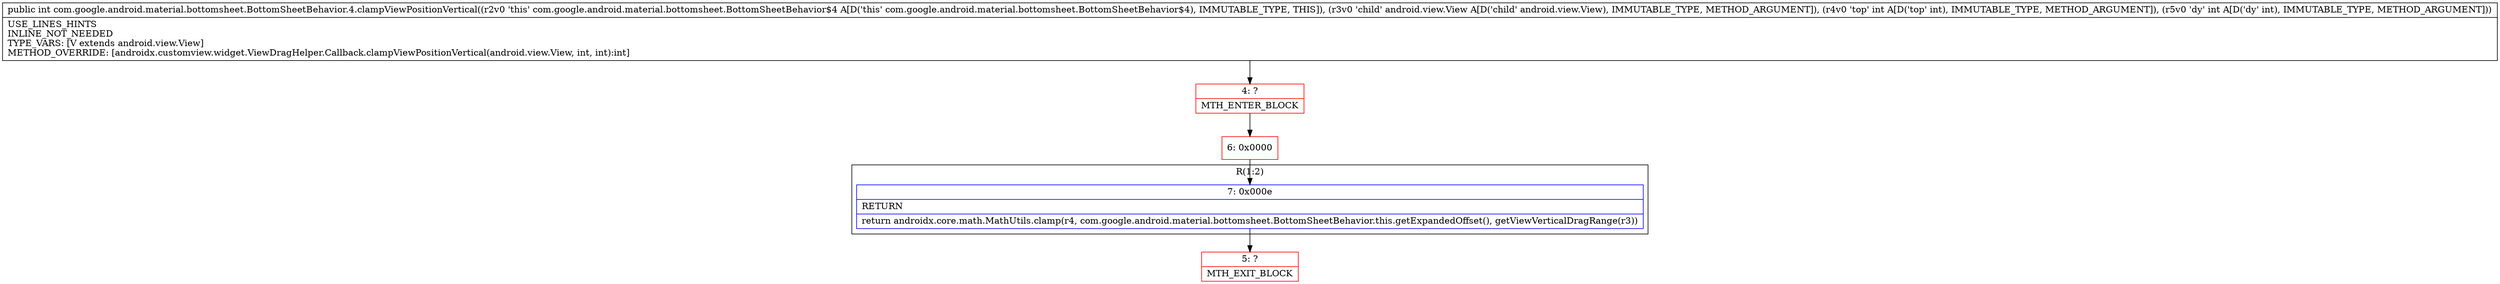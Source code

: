 digraph "CFG forcom.google.android.material.bottomsheet.BottomSheetBehavior.4.clampViewPositionVertical(Landroid\/view\/View;II)I" {
subgraph cluster_Region_2019897893 {
label = "R(1:2)";
node [shape=record,color=blue];
Node_7 [shape=record,label="{7\:\ 0x000e|RETURN\l|return androidx.core.math.MathUtils.clamp(r4, com.google.android.material.bottomsheet.BottomSheetBehavior.this.getExpandedOffset(), getViewVerticalDragRange(r3))\l}"];
}
Node_4 [shape=record,color=red,label="{4\:\ ?|MTH_ENTER_BLOCK\l}"];
Node_6 [shape=record,color=red,label="{6\:\ 0x0000}"];
Node_5 [shape=record,color=red,label="{5\:\ ?|MTH_EXIT_BLOCK\l}"];
MethodNode[shape=record,label="{public int com.google.android.material.bottomsheet.BottomSheetBehavior.4.clampViewPositionVertical((r2v0 'this' com.google.android.material.bottomsheet.BottomSheetBehavior$4 A[D('this' com.google.android.material.bottomsheet.BottomSheetBehavior$4), IMMUTABLE_TYPE, THIS]), (r3v0 'child' android.view.View A[D('child' android.view.View), IMMUTABLE_TYPE, METHOD_ARGUMENT]), (r4v0 'top' int A[D('top' int), IMMUTABLE_TYPE, METHOD_ARGUMENT]), (r5v0 'dy' int A[D('dy' int), IMMUTABLE_TYPE, METHOD_ARGUMENT]))  | USE_LINES_HINTS\lINLINE_NOT_NEEDED\lTYPE_VARS: [V extends android.view.View]\lMETHOD_OVERRIDE: [androidx.customview.widget.ViewDragHelper.Callback.clampViewPositionVertical(android.view.View, int, int):int]\l}"];
MethodNode -> Node_4;Node_7 -> Node_5;
Node_4 -> Node_6;
Node_6 -> Node_7;
}

